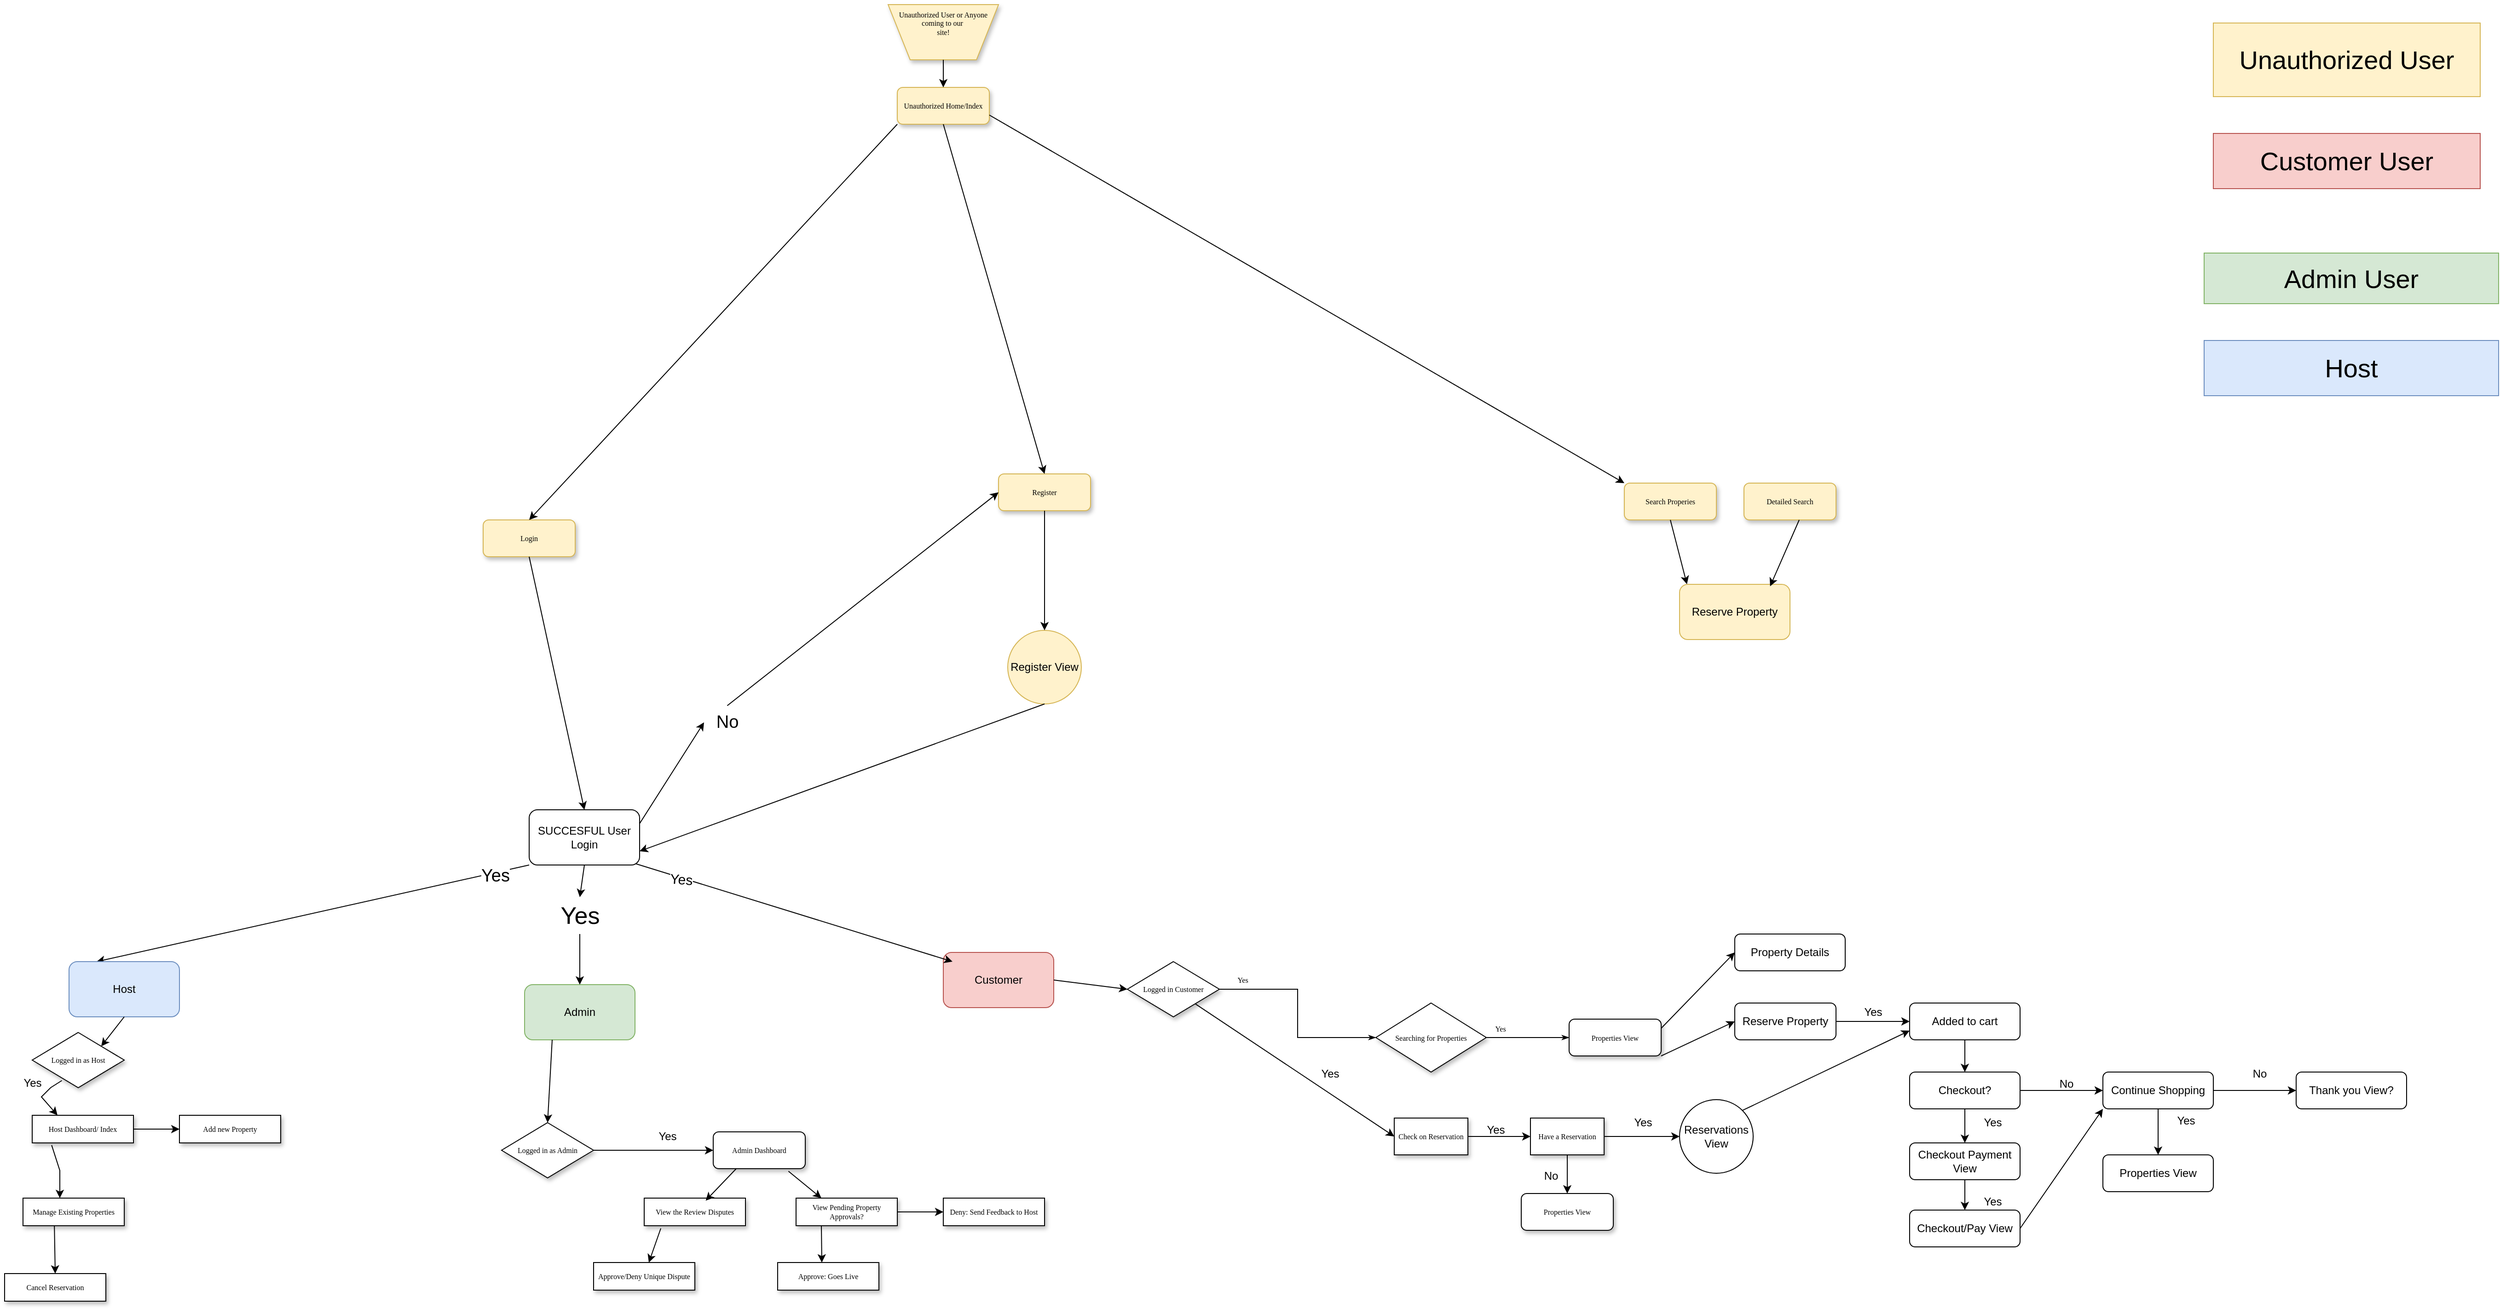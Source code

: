 <mxfile version="24.8.4">
  <diagram name="Page-1" id="edf60f1a-56cd-e834-aa8a-f176f3a09ee4">
    <mxGraphModel dx="1222" dy="705" grid="1" gridSize="10" guides="1" tooltips="1" connect="1" arrows="1" fold="1" page="1" pageScale="1" pageWidth="1100" pageHeight="850" background="#ffffff" math="0" shadow="0">
      <root>
        <mxCell id="0" />
        <mxCell id="1" parent="0" />
        <mxCell id="60e70716793133e9-2" value="Unauthorized User or Anyone coming to our&amp;nbsp;&lt;div&gt;site!&lt;div&gt;&lt;br&gt;&lt;/div&gt;&lt;div&gt;&lt;br&gt;&lt;/div&gt;&lt;/div&gt;" style="shape=trapezoid;whiteSpace=wrap;html=1;rounded=0;shadow=1;labelBackgroundColor=none;strokeWidth=1;fontFamily=Verdana;fontSize=8;align=center;flipV=1;fillColor=#fff2cc;strokeColor=#d6b656;" parent="1" vertex="1">
          <mxGeometry x="1050" y="60" width="120" height="60" as="geometry" />
        </mxCell>
        <mxCell id="60e70716793133e9-33" value="Yes" style="edgeStyle=orthogonalEdgeStyle;rounded=0;html=1;labelBackgroundColor=none;startSize=5;endArrow=classicThin;endFill=1;endSize=5;jettySize=auto;orthogonalLoop=1;strokeWidth=1;fontFamily=Verdana;fontSize=8" parent="1" source="60e70716793133e9-5" target="60e70716793133e9-7" edge="1">
          <mxGeometry x="-0.778" y="10" relative="1" as="geometry">
            <mxPoint as="offset" />
          </mxGeometry>
        </mxCell>
        <mxCell id="60e70716793133e9-5" value="Logged in Customer" style="rhombus;whiteSpace=wrap;html=1;rounded=0;shadow=1;labelBackgroundColor=none;strokeWidth=1;fontFamily=Verdana;fontSize=8;align=center;" parent="1" vertex="1">
          <mxGeometry x="1310" y="1100" width="100" height="60" as="geometry" />
        </mxCell>
        <mxCell id="60e70716793133e9-34" value="Yes" style="edgeStyle=orthogonalEdgeStyle;rounded=0;html=1;labelBackgroundColor=none;startSize=5;endArrow=classicThin;endFill=1;endSize=5;jettySize=auto;orthogonalLoop=1;strokeWidth=1;fontFamily=Verdana;fontSize=8" parent="1" source="60e70716793133e9-7" target="60e70716793133e9-8" edge="1">
          <mxGeometry x="-0.667" y="10" relative="1" as="geometry">
            <mxPoint as="offset" />
          </mxGeometry>
        </mxCell>
        <mxCell id="60e70716793133e9-7" value="Searching for Properties" style="rhombus;whiteSpace=wrap;html=1;rounded=0;shadow=1;labelBackgroundColor=none;strokeWidth=1;fontFamily=Verdana;fontSize=8;align=center;" parent="1" vertex="1">
          <mxGeometry x="1580" y="1145" width="120" height="75" as="geometry" />
        </mxCell>
        <mxCell id="60e70716793133e9-8" value="Properties View" style="rounded=1;whiteSpace=wrap;html=1;shadow=1;labelBackgroundColor=none;strokeWidth=1;fontFamily=Verdana;fontSize=8;align=center;" parent="1" vertex="1">
          <mxGeometry x="1790" y="1162.5" width="100" height="40" as="geometry" />
        </mxCell>
        <mxCell id="60e70716793133e9-10" value="Have a Reservation" style="whiteSpace=wrap;html=1;rounded=0;shadow=1;labelBackgroundColor=none;strokeWidth=1;fontFamily=Verdana;fontSize=8;align=center;" parent="1" vertex="1">
          <mxGeometry x="1748" y="1270" width="80" height="40" as="geometry" />
        </mxCell>
        <mxCell id="Z8Qo_mUcmgDimk4ZtV1X-5" value="Logged in as Admin" style="rhombus;whiteSpace=wrap;html=1;rounded=0;shadow=1;labelBackgroundColor=none;strokeWidth=1;fontFamily=Verdana;fontSize=8;align=center;" parent="1" vertex="1">
          <mxGeometry x="630" y="1275" width="100" height="60" as="geometry" />
        </mxCell>
        <mxCell id="Z8Qo_mUcmgDimk4ZtV1X-9" value="Yes" style="text;html=1;align=center;verticalAlign=middle;resizable=0;points=[];autosize=1;strokeColor=none;fillColor=none;" parent="1" vertex="1">
          <mxGeometry x="1850" y="1260" width="40" height="30" as="geometry" />
        </mxCell>
        <mxCell id="Z8Qo_mUcmgDimk4ZtV1X-17" value="Check on Reservation" style="whiteSpace=wrap;html=1;rounded=0;shadow=1;labelBackgroundColor=none;strokeWidth=1;fontFamily=Verdana;fontSize=8;align=center;" parent="1" vertex="1">
          <mxGeometry x="1600" y="1270" width="80" height="40" as="geometry" />
        </mxCell>
        <mxCell id="gYn13_rnFWAkC_ZhPSv--2" value="Logged in as Host" style="rhombus;whiteSpace=wrap;html=1;rounded=0;shadow=1;labelBackgroundColor=none;strokeWidth=1;fontFamily=Verdana;fontSize=8;align=center;" parent="1" vertex="1">
          <mxGeometry x="120" y="1177" width="100" height="60" as="geometry" />
        </mxCell>
        <mxCell id="gYn13_rnFWAkC_ZhPSv--5" value="View Pending Property Approvals?" style="whiteSpace=wrap;html=1;rounded=0;shadow=1;labelBackgroundColor=none;strokeWidth=1;fontFamily=Verdana;fontSize=8;align=center;" parent="1" vertex="1">
          <mxGeometry x="950" y="1357" width="110" height="30" as="geometry" />
        </mxCell>
        <mxCell id="gYn13_rnFWAkC_ZhPSv--6" value="View the Review Disputes" style="whiteSpace=wrap;html=1;rounded=0;shadow=1;labelBackgroundColor=none;strokeWidth=1;fontFamily=Verdana;fontSize=8;align=center;" parent="1" vertex="1">
          <mxGeometry x="785" y="1357" width="110" height="30" as="geometry" />
        </mxCell>
        <mxCell id="gYn13_rnFWAkC_ZhPSv--8" value="Unauthorized Home/Index" style="rounded=1;whiteSpace=wrap;html=1;shadow=1;labelBackgroundColor=none;strokeWidth=1;fontFamily=Verdana;fontSize=8;align=center;fillColor=#fff2cc;strokeColor=#d6b656;" parent="1" vertex="1">
          <mxGeometry x="1060" y="150" width="100" height="40" as="geometry" />
        </mxCell>
        <mxCell id="gYn13_rnFWAkC_ZhPSv--11" value="Yes" style="text;html=1;align=center;verticalAlign=middle;resizable=0;points=[];autosize=1;strokeColor=none;fillColor=none;" parent="1" vertex="1">
          <mxGeometry x="790" y="1275" width="40" height="30" as="geometry" />
        </mxCell>
        <mxCell id="gYn13_rnFWAkC_ZhPSv--12" value="" style="endArrow=classic;html=1;rounded=0;exitX=1;exitY=0.5;exitDx=0;exitDy=0;entryX=0;entryY=0.5;entryDx=0;entryDy=0;" parent="1" source="Z8Qo_mUcmgDimk4ZtV1X-5" target="gYn13_rnFWAkC_ZhPSv--13" edge="1">
          <mxGeometry width="50" height="50" relative="1" as="geometry">
            <mxPoint x="780" y="1297" as="sourcePoint" />
            <mxPoint x="850" y="1297" as="targetPoint" />
            <Array as="points" />
          </mxGeometry>
        </mxCell>
        <mxCell id="gYn13_rnFWAkC_ZhPSv--13" value="Admin Dashboard" style="rounded=1;whiteSpace=wrap;html=1;shadow=1;labelBackgroundColor=none;strokeWidth=1;fontFamily=Verdana;fontSize=8;align=center;" parent="1" vertex="1">
          <mxGeometry x="860" y="1285" width="100" height="40" as="geometry" />
        </mxCell>
        <mxCell id="gYn13_rnFWAkC_ZhPSv--15" value="" style="endArrow=classic;html=1;rounded=0;exitX=0.25;exitY=1;exitDx=0;exitDy=0;entryX=0.607;entryY=0.091;entryDx=0;entryDy=0;entryPerimeter=0;" parent="1" source="gYn13_rnFWAkC_ZhPSv--13" target="gYn13_rnFWAkC_ZhPSv--6" edge="1">
          <mxGeometry width="50" height="50" relative="1" as="geometry">
            <mxPoint x="920" y="1367" as="sourcePoint" />
            <mxPoint x="970" y="1317" as="targetPoint" />
          </mxGeometry>
        </mxCell>
        <mxCell id="gYn13_rnFWAkC_ZhPSv--17" value="" style="endArrow=classic;html=1;rounded=0;exitX=0.817;exitY=1.068;exitDx=0;exitDy=0;entryX=0.25;entryY=0;entryDx=0;entryDy=0;exitPerimeter=0;" parent="1" source="gYn13_rnFWAkC_ZhPSv--13" target="gYn13_rnFWAkC_ZhPSv--5" edge="1">
          <mxGeometry width="50" height="50" relative="1" as="geometry">
            <mxPoint x="933" y="1317" as="sourcePoint" />
            <mxPoint x="910" y="1360" as="targetPoint" />
          </mxGeometry>
        </mxCell>
        <mxCell id="gYn13_rnFWAkC_ZhPSv--18" value="" style="endArrow=classic;html=1;rounded=0;exitX=0.25;exitY=1;exitDx=0;exitDy=0;" parent="1" source="gYn13_rnFWAkC_ZhPSv--5" edge="1">
          <mxGeometry width="50" height="50" relative="1" as="geometry">
            <mxPoint x="870" y="1447" as="sourcePoint" />
            <mxPoint x="978" y="1427" as="targetPoint" />
          </mxGeometry>
        </mxCell>
        <mxCell id="gYn13_rnFWAkC_ZhPSv--19" value="Approve: Goes Live" style="whiteSpace=wrap;html=1;rounded=0;shadow=1;labelBackgroundColor=none;strokeWidth=1;fontFamily=Verdana;fontSize=8;align=center;" parent="1" vertex="1">
          <mxGeometry x="930" y="1427" width="110" height="30" as="geometry" />
        </mxCell>
        <mxCell id="gYn13_rnFWAkC_ZhPSv--20" value="" style="endArrow=classic;html=1;rounded=0;exitX=1;exitY=0.5;exitDx=0;exitDy=0;" parent="1" source="gYn13_rnFWAkC_ZhPSv--5" edge="1">
          <mxGeometry width="50" height="50" relative="1" as="geometry">
            <mxPoint x="988" y="1397" as="sourcePoint" />
            <mxPoint x="1110" y="1372" as="targetPoint" />
          </mxGeometry>
        </mxCell>
        <mxCell id="gYn13_rnFWAkC_ZhPSv--21" value="Deny: Send Feedback to Host" style="whiteSpace=wrap;html=1;rounded=0;shadow=1;labelBackgroundColor=none;strokeWidth=1;fontFamily=Verdana;fontSize=8;align=center;" parent="1" vertex="1">
          <mxGeometry x="1110" y="1357" width="110" height="30" as="geometry" />
        </mxCell>
        <mxCell id="gYn13_rnFWAkC_ZhPSv--23" value="" style="endArrow=classic;html=1;rounded=0;exitX=0.164;exitY=1.096;exitDx=0;exitDy=0;exitPerimeter=0;" parent="1" source="gYn13_rnFWAkC_ZhPSv--6" edge="1">
          <mxGeometry width="50" height="50" relative="1" as="geometry">
            <mxPoint x="790" y="1387" as="sourcePoint" />
            <mxPoint x="790" y="1427" as="targetPoint" />
          </mxGeometry>
        </mxCell>
        <mxCell id="gYn13_rnFWAkC_ZhPSv--24" value="Approve/Deny Unique Dispute" style="whiteSpace=wrap;html=1;rounded=0;shadow=1;labelBackgroundColor=none;strokeWidth=1;fontFamily=Verdana;fontSize=8;align=center;" parent="1" vertex="1">
          <mxGeometry x="730" y="1427" width="110" height="30" as="geometry" />
        </mxCell>
        <mxCell id="gYn13_rnFWAkC_ZhPSv--25" value="" style="endArrow=classic;html=1;rounded=0;entryX=0.25;entryY=0;entryDx=0;entryDy=0;exitX=0.322;exitY=0.871;exitDx=0;exitDy=0;exitPerimeter=0;" parent="1" source="gYn13_rnFWAkC_ZhPSv--2" target="gYn13_rnFWAkC_ZhPSv--26" edge="1">
          <mxGeometry width="50" height="50" relative="1" as="geometry">
            <mxPoint x="143" y="1217" as="sourcePoint" />
            <mxPoint x="120" y="1260" as="targetPoint" />
            <Array as="points">
              <mxPoint x="140" y="1237" />
              <mxPoint x="130" y="1247" />
            </Array>
          </mxGeometry>
        </mxCell>
        <mxCell id="gYn13_rnFWAkC_ZhPSv--26" value="Host Dashboard/ Index" style="whiteSpace=wrap;html=1;rounded=0;shadow=1;labelBackgroundColor=none;strokeWidth=1;fontFamily=Verdana;fontSize=8;align=center;" parent="1" vertex="1">
          <mxGeometry x="120" y="1267" width="110" height="30" as="geometry" />
        </mxCell>
        <mxCell id="gYn13_rnFWAkC_ZhPSv--27" value="Yes" style="text;html=1;align=center;verticalAlign=middle;resizable=0;points=[];autosize=1;strokeColor=none;fillColor=none;" parent="1" vertex="1">
          <mxGeometry x="100" y="1217" width="40" height="30" as="geometry" />
        </mxCell>
        <mxCell id="gYn13_rnFWAkC_ZhPSv--28" value="" style="endArrow=classic;html=1;rounded=0;exitX=1;exitY=0.5;exitDx=0;exitDy=0;" parent="1" source="gYn13_rnFWAkC_ZhPSv--26" edge="1">
          <mxGeometry width="50" height="50" relative="1" as="geometry">
            <mxPoint x="273" y="1260.5" as="sourcePoint" />
            <mxPoint x="280" y="1282" as="targetPoint" />
            <Array as="points">
              <mxPoint x="250" y="1282" />
            </Array>
          </mxGeometry>
        </mxCell>
        <mxCell id="gYn13_rnFWAkC_ZhPSv--29" value="Add new Property" style="whiteSpace=wrap;html=1;rounded=0;shadow=1;labelBackgroundColor=none;strokeWidth=1;fontFamily=Verdana;fontSize=8;align=center;" parent="1" vertex="1">
          <mxGeometry x="280" y="1267" width="110" height="30" as="geometry" />
        </mxCell>
        <mxCell id="gYn13_rnFWAkC_ZhPSv--31" value="" style="endArrow=classic;html=1;rounded=0;exitX=0.192;exitY=1.081;exitDx=0;exitDy=0;exitPerimeter=0;" parent="1" source="gYn13_rnFWAkC_ZhPSv--26" edge="1">
          <mxGeometry width="50" height="50" relative="1" as="geometry">
            <mxPoint x="145" y="1317" as="sourcePoint" />
            <mxPoint x="150" y="1357" as="targetPoint" />
            <Array as="points">
              <mxPoint x="150" y="1327" />
            </Array>
          </mxGeometry>
        </mxCell>
        <mxCell id="gYn13_rnFWAkC_ZhPSv--32" value="Manage Existing Properties" style="whiteSpace=wrap;html=1;rounded=0;shadow=1;labelBackgroundColor=none;strokeWidth=1;fontFamily=Verdana;fontSize=8;align=center;" parent="1" vertex="1">
          <mxGeometry x="110" y="1357" width="110" height="30" as="geometry" />
        </mxCell>
        <mxCell id="gYn13_rnFWAkC_ZhPSv--37" value="" style="endArrow=classic;html=1;rounded=0;exitX=0.31;exitY=1.018;exitDx=0;exitDy=0;exitPerimeter=0;entryX=0.5;entryY=0;entryDx=0;entryDy=0;" parent="1" source="gYn13_rnFWAkC_ZhPSv--32" target="gYn13_rnFWAkC_ZhPSv--38" edge="1">
          <mxGeometry width="50" height="50" relative="1" as="geometry">
            <mxPoint x="145" y="1397" as="sourcePoint" />
            <mxPoint x="140" y="1437" as="targetPoint" />
            <Array as="points" />
          </mxGeometry>
        </mxCell>
        <mxCell id="gYn13_rnFWAkC_ZhPSv--38" value="Cancel Reservation" style="whiteSpace=wrap;html=1;rounded=0;shadow=1;labelBackgroundColor=none;strokeWidth=1;fontFamily=Verdana;fontSize=8;align=center;" parent="1" vertex="1">
          <mxGeometry x="90" y="1439" width="110" height="30" as="geometry" />
        </mxCell>
        <mxCell id="gYn13_rnFWAkC_ZhPSv--40" value="" style="endArrow=classic;html=1;rounded=0;exitX=0.5;exitY=1;exitDx=0;exitDy=0;entryX=0.5;entryY=0;entryDx=0;entryDy=0;" parent="1" source="60e70716793133e9-2" target="gYn13_rnFWAkC_ZhPSv--8" edge="1">
          <mxGeometry width="50" height="50" relative="1" as="geometry">
            <mxPoint x="830" y="230" as="sourcePoint" />
            <mxPoint x="880" y="180" as="targetPoint" />
          </mxGeometry>
        </mxCell>
        <mxCell id="gYn13_rnFWAkC_ZhPSv--41" value="Login" style="rounded=1;whiteSpace=wrap;html=1;shadow=1;labelBackgroundColor=none;strokeWidth=1;fontFamily=Verdana;fontSize=8;align=center;fillColor=#fff2cc;strokeColor=#d6b656;" parent="1" vertex="1">
          <mxGeometry x="610" y="620" width="100" height="40" as="geometry" />
        </mxCell>
        <mxCell id="gYn13_rnFWAkC_ZhPSv--42" value="Search Properies" style="rounded=1;whiteSpace=wrap;html=1;shadow=1;labelBackgroundColor=none;strokeWidth=1;fontFamily=Verdana;fontSize=8;align=center;fillColor=#fff2cc;strokeColor=#d6b656;" parent="1" vertex="1">
          <mxGeometry x="1850" y="580" width="100" height="40" as="geometry" />
        </mxCell>
        <mxCell id="gYn13_rnFWAkC_ZhPSv--43" value="" style="endArrow=classic;html=1;rounded=0;entryX=0.25;entryY=0;entryDx=0;entryDy=0;exitX=0;exitY=1;exitDx=0;exitDy=0;" parent="1" source="gYn13_rnFWAkC_ZhPSv--106" target="gYn13_rnFWAkC_ZhPSv--44" edge="1">
          <mxGeometry width="50" height="50" relative="1" as="geometry">
            <mxPoint x="550" y="810" as="sourcePoint" />
            <mxPoint x="200" y="1090" as="targetPoint" />
          </mxGeometry>
        </mxCell>
        <mxCell id="gYn13_rnFWAkC_ZhPSv--111" value="&lt;font style=&quot;font-size: 19px;&quot;&gt;Yes&lt;/font&gt;" style="edgeLabel;html=1;align=center;verticalAlign=middle;resizable=0;points=[];" parent="gYn13_rnFWAkC_ZhPSv--43" vertex="1" connectable="0">
          <mxGeometry x="-0.84" y="3" relative="1" as="geometry">
            <mxPoint as="offset" />
          </mxGeometry>
        </mxCell>
        <mxCell id="gYn13_rnFWAkC_ZhPSv--44" value="Host" style="rounded=1;whiteSpace=wrap;html=1;fillColor=#dae8fc;strokeColor=#6c8ebf;" parent="1" vertex="1">
          <mxGeometry x="160" y="1100" width="120" height="60" as="geometry" />
        </mxCell>
        <mxCell id="gYn13_rnFWAkC_ZhPSv--45" value="Admin" style="rounded=1;whiteSpace=wrap;html=1;fillColor=#d5e8d4;strokeColor=#82b366;" parent="1" vertex="1">
          <mxGeometry x="655" y="1125" width="120" height="60" as="geometry" />
        </mxCell>
        <mxCell id="gYn13_rnFWAkC_ZhPSv--46" value="Customer" style="rounded=1;whiteSpace=wrap;html=1;fillColor=#f8cecc;strokeColor=#b85450;" parent="1" vertex="1">
          <mxGeometry x="1110" y="1090" width="120" height="60" as="geometry" />
        </mxCell>
        <mxCell id="gYn13_rnFWAkC_ZhPSv--48" value="Register" style="rounded=1;whiteSpace=wrap;html=1;shadow=1;labelBackgroundColor=none;strokeWidth=1;fontFamily=Verdana;fontSize=8;align=center;fillColor=#fff2cc;strokeColor=#d6b656;" parent="1" vertex="1">
          <mxGeometry x="1170" y="570" width="100" height="40" as="geometry" />
        </mxCell>
        <mxCell id="gYn13_rnFWAkC_ZhPSv--49" value="" style="endArrow=classic;html=1;rounded=0;exitX=0.5;exitY=1;exitDx=0;exitDy=0;entryX=0.5;entryY=0;entryDx=0;entryDy=0;" parent="1" source="gYn13_rnFWAkC_ZhPSv--108" target="gYn13_rnFWAkC_ZhPSv--45" edge="1">
          <mxGeometry width="50" height="50" relative="1" as="geometry">
            <mxPoint x="650" y="870" as="sourcePoint" />
            <mxPoint x="260" y="1090" as="targetPoint" />
          </mxGeometry>
        </mxCell>
        <mxCell id="gYn13_rnFWAkC_ZhPSv--50" value="" style="endArrow=classic;html=1;rounded=0;exitX=0.968;exitY=0.979;exitDx=0;exitDy=0;entryX=0;entryY=0;entryDx=0;entryDy=0;exitPerimeter=0;" parent="1" source="gYn13_rnFWAkC_ZhPSv--106" edge="1">
          <mxGeometry width="50" height="50" relative="1" as="geometry">
            <mxPoint x="670" y="910" as="sourcePoint" />
            <mxPoint x="1120" y="1100" as="targetPoint" />
          </mxGeometry>
        </mxCell>
        <mxCell id="gYn13_rnFWAkC_ZhPSv--112" value="Yes" style="edgeLabel;html=1;align=center;verticalAlign=middle;resizable=0;points=[];rotation=4;arcSize=12;fontSize=15;" parent="gYn13_rnFWAkC_ZhPSv--50" vertex="1" connectable="0">
          <mxGeometry x="-0.712" y="-2" relative="1" as="geometry">
            <mxPoint y="-1" as="offset" />
          </mxGeometry>
        </mxCell>
        <mxCell id="gYn13_rnFWAkC_ZhPSv--60" value="" style="endArrow=classic;html=1;rounded=0;exitX=0;exitY=1;exitDx=0;exitDy=0;entryX=0.5;entryY=0;entryDx=0;entryDy=0;" parent="1" source="gYn13_rnFWAkC_ZhPSv--8" target="gYn13_rnFWAkC_ZhPSv--41" edge="1">
          <mxGeometry width="50" height="50" relative="1" as="geometry">
            <mxPoint x="1050" y="720" as="sourcePoint" />
            <mxPoint x="600" y="760" as="targetPoint" />
          </mxGeometry>
        </mxCell>
        <mxCell id="gYn13_rnFWAkC_ZhPSv--61" value="" style="endArrow=classic;html=1;rounded=0;exitX=0.5;exitY=1;exitDx=0;exitDy=0;entryX=0.5;entryY=0;entryDx=0;entryDy=0;" parent="1" source="gYn13_rnFWAkC_ZhPSv--8" target="gYn13_rnFWAkC_ZhPSv--48" edge="1">
          <mxGeometry width="50" height="50" relative="1" as="geometry">
            <mxPoint x="1050" y="720" as="sourcePoint" />
            <mxPoint x="1100" y="670" as="targetPoint" />
          </mxGeometry>
        </mxCell>
        <mxCell id="gYn13_rnFWAkC_ZhPSv--62" value="" style="endArrow=classic;html=1;rounded=0;exitX=1;exitY=0.75;exitDx=0;exitDy=0;entryX=0;entryY=0;entryDx=0;entryDy=0;" parent="1" source="gYn13_rnFWAkC_ZhPSv--8" target="gYn13_rnFWAkC_ZhPSv--42" edge="1">
          <mxGeometry width="50" height="50" relative="1" as="geometry">
            <mxPoint x="1050" y="720" as="sourcePoint" />
            <mxPoint x="1100" y="670" as="targetPoint" />
          </mxGeometry>
        </mxCell>
        <mxCell id="gYn13_rnFWAkC_ZhPSv--63" value="" style="endArrow=classic;html=1;rounded=0;exitX=0.5;exitY=1;exitDx=0;exitDy=0;entryX=1;entryY=0;entryDx=0;entryDy=0;" parent="1" source="gYn13_rnFWAkC_ZhPSv--44" target="gYn13_rnFWAkC_ZhPSv--2" edge="1">
          <mxGeometry width="50" height="50" relative="1" as="geometry">
            <mxPoint x="220" y="1170" as="sourcePoint" />
            <mxPoint x="356.2" y="1217" as="targetPoint" />
          </mxGeometry>
        </mxCell>
        <mxCell id="gYn13_rnFWAkC_ZhPSv--64" value="" style="endArrow=classic;html=1;rounded=0;exitX=0.25;exitY=1;exitDx=0;exitDy=0;entryX=0.5;entryY=0;entryDx=0;entryDy=0;" parent="1" source="gYn13_rnFWAkC_ZhPSv--45" target="Z8Qo_mUcmgDimk4ZtV1X-5" edge="1">
          <mxGeometry width="50" height="50" relative="1" as="geometry">
            <mxPoint x="370" y="1280" as="sourcePoint" />
            <mxPoint x="420" y="1230" as="targetPoint" />
          </mxGeometry>
        </mxCell>
        <mxCell id="gYn13_rnFWAkC_ZhPSv--65" value="" style="endArrow=classic;html=1;rounded=0;exitX=1;exitY=0.5;exitDx=0;exitDy=0;entryX=0;entryY=0.5;entryDx=0;entryDy=0;" parent="1" source="gYn13_rnFWAkC_ZhPSv--46" target="60e70716793133e9-5" edge="1">
          <mxGeometry width="50" height="50" relative="1" as="geometry">
            <mxPoint x="1610" y="1220" as="sourcePoint" />
            <mxPoint x="1660" y="1170" as="targetPoint" />
          </mxGeometry>
        </mxCell>
        <mxCell id="gYn13_rnFWAkC_ZhPSv--66" value="" style="endArrow=classic;html=1;rounded=0;entryX=0;entryY=0.5;entryDx=0;entryDy=0;" parent="1" source="60e70716793133e9-5" target="Z8Qo_mUcmgDimk4ZtV1X-17" edge="1">
          <mxGeometry width="50" height="50" relative="1" as="geometry">
            <mxPoint x="1530" y="1240" as="sourcePoint" />
            <mxPoint x="1580" y="1190" as="targetPoint" />
          </mxGeometry>
        </mxCell>
        <mxCell id="gYn13_rnFWAkC_ZhPSv--67" value="" style="endArrow=classic;html=1;rounded=0;exitX=1;exitY=0.5;exitDx=0;exitDy=0;entryX=0;entryY=0.5;entryDx=0;entryDy=0;" parent="1" source="Z8Qo_mUcmgDimk4ZtV1X-17" target="60e70716793133e9-10" edge="1">
          <mxGeometry width="50" height="50" relative="1" as="geometry">
            <mxPoint x="1530" y="1240" as="sourcePoint" />
            <mxPoint x="1580" y="1190" as="targetPoint" />
          </mxGeometry>
        </mxCell>
        <mxCell id="gYn13_rnFWAkC_ZhPSv--68" value="Register View" style="ellipse;whiteSpace=wrap;html=1;aspect=fixed;fillColor=#fff2cc;strokeColor=#d6b656;" parent="1" vertex="1">
          <mxGeometry x="1180" y="740" width="80" height="80" as="geometry" />
        </mxCell>
        <mxCell id="gYn13_rnFWAkC_ZhPSv--69" value="" style="endArrow=classic;html=1;rounded=0;exitX=0.5;exitY=1;exitDx=0;exitDy=0;" parent="1" source="gYn13_rnFWAkC_ZhPSv--48" target="gYn13_rnFWAkC_ZhPSv--68" edge="1">
          <mxGeometry width="50" height="50" relative="1" as="geometry">
            <mxPoint x="1260" y="700" as="sourcePoint" />
            <mxPoint x="1310" y="650" as="targetPoint" />
          </mxGeometry>
        </mxCell>
        <mxCell id="gYn13_rnFWAkC_ZhPSv--70" value="Detailed Search" style="rounded=1;whiteSpace=wrap;html=1;shadow=1;labelBackgroundColor=none;strokeWidth=1;fontFamily=Verdana;fontSize=8;align=center;fillColor=#fff2cc;strokeColor=#d6b656;" parent="1" vertex="1">
          <mxGeometry x="1980" y="580" width="100" height="40" as="geometry" />
        </mxCell>
        <mxCell id="gYn13_rnFWAkC_ZhPSv--71" value="Reserve Property" style="rounded=1;whiteSpace=wrap;html=1;fillColor=#fff2cc;strokeColor=#d6b656;" parent="1" vertex="1">
          <mxGeometry x="1910" y="690" width="120" height="60" as="geometry" />
        </mxCell>
        <mxCell id="gYn13_rnFWAkC_ZhPSv--72" value="Reservations View" style="ellipse;whiteSpace=wrap;html=1;aspect=fixed;" parent="1" vertex="1">
          <mxGeometry x="1910" y="1250" width="80" height="80" as="geometry" />
        </mxCell>
        <mxCell id="gYn13_rnFWAkC_ZhPSv--73" value="" style="endArrow=classic;html=1;rounded=0;exitX=1;exitY=0.5;exitDx=0;exitDy=0;entryX=0;entryY=0.5;entryDx=0;entryDy=0;" parent="1" source="60e70716793133e9-10" target="gYn13_rnFWAkC_ZhPSv--72" edge="1">
          <mxGeometry width="50" height="50" relative="1" as="geometry">
            <mxPoint x="1650" y="1260" as="sourcePoint" />
            <mxPoint x="1760" y="1220" as="targetPoint" />
          </mxGeometry>
        </mxCell>
        <mxCell id="gYn13_rnFWAkC_ZhPSv--75" value="Property Details" style="rounded=1;whiteSpace=wrap;html=1;" parent="1" vertex="1">
          <mxGeometry x="1970" y="1070" width="120" height="40" as="geometry" />
        </mxCell>
        <mxCell id="gYn13_rnFWAkC_ZhPSv--76" value="Reserve Property" style="rounded=1;whiteSpace=wrap;html=1;" parent="1" vertex="1">
          <mxGeometry x="1970" y="1145" width="110" height="40" as="geometry" />
        </mxCell>
        <mxCell id="gYn13_rnFWAkC_ZhPSv--77" value="" style="endArrow=classic;html=1;rounded=0;exitX=1;exitY=0.25;exitDx=0;exitDy=0;entryX=0;entryY=0.5;entryDx=0;entryDy=0;" parent="1" source="60e70716793133e9-8" target="gYn13_rnFWAkC_ZhPSv--75" edge="1">
          <mxGeometry width="50" height="50" relative="1" as="geometry">
            <mxPoint x="1890" y="1177" as="sourcePoint" />
            <mxPoint x="1940" y="1127" as="targetPoint" />
          </mxGeometry>
        </mxCell>
        <mxCell id="gYn13_rnFWAkC_ZhPSv--78" value="" style="endArrow=classic;html=1;rounded=0;exitX=1;exitY=1;exitDx=0;exitDy=0;entryX=0;entryY=0.5;entryDx=0;entryDy=0;" parent="1" source="60e70716793133e9-8" target="gYn13_rnFWAkC_ZhPSv--76" edge="1">
          <mxGeometry width="50" height="50" relative="1" as="geometry">
            <mxPoint x="1930" y="1260" as="sourcePoint" />
            <mxPoint x="1980" y="1210" as="targetPoint" />
          </mxGeometry>
        </mxCell>
        <mxCell id="gYn13_rnFWAkC_ZhPSv--81" value="Added to cart" style="rounded=1;whiteSpace=wrap;html=1;" parent="1" vertex="1">
          <mxGeometry x="2160" y="1145" width="120" height="40" as="geometry" />
        </mxCell>
        <mxCell id="gYn13_rnFWAkC_ZhPSv--82" value="Yes" style="text;html=1;align=center;verticalAlign=middle;resizable=0;points=[];autosize=1;strokeColor=none;fillColor=none;" parent="1" vertex="1">
          <mxGeometry x="2100" y="1140" width="40" height="30" as="geometry" />
        </mxCell>
        <mxCell id="gYn13_rnFWAkC_ZhPSv--85" value="" style="endArrow=classic;html=1;rounded=0;exitX=1;exitY=0.5;exitDx=0;exitDy=0;entryX=0;entryY=0.5;entryDx=0;entryDy=0;" parent="1" source="gYn13_rnFWAkC_ZhPSv--76" target="gYn13_rnFWAkC_ZhPSv--81" edge="1">
          <mxGeometry width="50" height="50" relative="1" as="geometry">
            <mxPoint x="2160" y="1230" as="sourcePoint" />
            <mxPoint x="2210" y="1180" as="targetPoint" />
          </mxGeometry>
        </mxCell>
        <mxCell id="gYn13_rnFWAkC_ZhPSv--86" value="" style="endArrow=classic;html=1;rounded=0;exitX=0.5;exitY=1;exitDx=0;exitDy=0;entryX=0.5;entryY=0;entryDx=0;entryDy=0;" parent="1" source="gYn13_rnFWAkC_ZhPSv--81" target="gYn13_rnFWAkC_ZhPSv--87" edge="1">
          <mxGeometry width="50" height="50" relative="1" as="geometry">
            <mxPoint x="2320" y="1170" as="sourcePoint" />
            <mxPoint x="2340" y="1165" as="targetPoint" />
          </mxGeometry>
        </mxCell>
        <mxCell id="gYn13_rnFWAkC_ZhPSv--87" value="Checkout?" style="rounded=1;whiteSpace=wrap;html=1;" parent="1" vertex="1">
          <mxGeometry x="2160" y="1220" width="120" height="40" as="geometry" />
        </mxCell>
        <mxCell id="gYn13_rnFWAkC_ZhPSv--88" value="Checkout Payment View" style="rounded=1;whiteSpace=wrap;html=1;" parent="1" vertex="1">
          <mxGeometry x="2160" y="1297" width="120" height="40" as="geometry" />
        </mxCell>
        <mxCell id="gYn13_rnFWAkC_ZhPSv--89" value="No" style="text;html=1;align=center;verticalAlign=middle;resizable=0;points=[];autosize=1;strokeColor=none;fillColor=none;" parent="1" vertex="1">
          <mxGeometry x="2310" y="1218" width="40" height="30" as="geometry" />
        </mxCell>
        <mxCell id="gYn13_rnFWAkC_ZhPSv--90" value="Continue Shopping" style="rounded=1;whiteSpace=wrap;html=1;" parent="1" vertex="1">
          <mxGeometry x="2370" y="1220" width="120" height="40" as="geometry" />
        </mxCell>
        <mxCell id="gYn13_rnFWAkC_ZhPSv--91" value="Yes" style="text;html=1;align=center;verticalAlign=middle;resizable=0;points=[];autosize=1;strokeColor=none;fillColor=none;" parent="1" vertex="1">
          <mxGeometry x="2230" y="1260" width="40" height="30" as="geometry" />
        </mxCell>
        <mxCell id="gYn13_rnFWAkC_ZhPSv--92" value="Yes" style="text;html=1;align=center;verticalAlign=middle;resizable=0;points=[];autosize=1;strokeColor=none;fillColor=none;" parent="1" vertex="1">
          <mxGeometry x="2440" y="1258" width="40" height="30" as="geometry" />
        </mxCell>
        <mxCell id="gYn13_rnFWAkC_ZhPSv--93" value="Properties View" style="rounded=1;whiteSpace=wrap;html=1;" parent="1" vertex="1">
          <mxGeometry x="2370" y="1310" width="120" height="40" as="geometry" />
        </mxCell>
        <mxCell id="gYn13_rnFWAkC_ZhPSv--94" value="" style="endArrow=classic;html=1;rounded=0;exitX=0.5;exitY=1;exitDx=0;exitDy=0;entryX=0.5;entryY=0;entryDx=0;entryDy=0;" parent="1" source="gYn13_rnFWAkC_ZhPSv--90" target="gYn13_rnFWAkC_ZhPSv--93" edge="1">
          <mxGeometry width="50" height="50" relative="1" as="geometry">
            <mxPoint x="2330" y="1320" as="sourcePoint" />
            <mxPoint x="2380" y="1270" as="targetPoint" />
          </mxGeometry>
        </mxCell>
        <mxCell id="gYn13_rnFWAkC_ZhPSv--95" value="No" style="text;html=1;align=center;verticalAlign=middle;resizable=0;points=[];autosize=1;strokeColor=none;fillColor=none;" parent="1" vertex="1">
          <mxGeometry x="2520" y="1207" width="40" height="30" as="geometry" />
        </mxCell>
        <mxCell id="gYn13_rnFWAkC_ZhPSv--96" value="Thank you View?" style="rounded=1;whiteSpace=wrap;html=1;" parent="1" vertex="1">
          <mxGeometry x="2580" y="1220" width="120" height="40" as="geometry" />
        </mxCell>
        <mxCell id="gYn13_rnFWAkC_ZhPSv--97" value="" style="endArrow=classic;html=1;rounded=0;exitX=1;exitY=0.5;exitDx=0;exitDy=0;entryX=0;entryY=0.5;entryDx=0;entryDy=0;" parent="1" source="gYn13_rnFWAkC_ZhPSv--90" target="gYn13_rnFWAkC_ZhPSv--96" edge="1">
          <mxGeometry width="50" height="50" relative="1" as="geometry">
            <mxPoint x="2490" y="1320" as="sourcePoint" />
            <mxPoint x="2540" y="1270" as="targetPoint" />
          </mxGeometry>
        </mxCell>
        <mxCell id="gYn13_rnFWAkC_ZhPSv--98" value="" style="endArrow=classic;html=1;rounded=0;exitX=1;exitY=0.5;exitDx=0;exitDy=0;entryX=0;entryY=0.5;entryDx=0;entryDy=0;" parent="1" source="gYn13_rnFWAkC_ZhPSv--87" target="gYn13_rnFWAkC_ZhPSv--90" edge="1">
          <mxGeometry width="50" height="50" relative="1" as="geometry">
            <mxPoint x="2300" y="1320" as="sourcePoint" />
            <mxPoint x="2350" y="1270" as="targetPoint" />
          </mxGeometry>
        </mxCell>
        <mxCell id="gYn13_rnFWAkC_ZhPSv--99" value="" style="endArrow=classic;html=1;rounded=0;exitX=0.5;exitY=1;exitDx=0;exitDy=0;entryX=0.5;entryY=0;entryDx=0;entryDy=0;" parent="1" source="gYn13_rnFWAkC_ZhPSv--87" target="gYn13_rnFWAkC_ZhPSv--88" edge="1">
          <mxGeometry width="50" height="50" relative="1" as="geometry">
            <mxPoint x="2300" y="1320" as="sourcePoint" />
            <mxPoint x="2350" y="1270" as="targetPoint" />
          </mxGeometry>
        </mxCell>
        <mxCell id="gYn13_rnFWAkC_ZhPSv--102" value="Checkout/Pay View" style="rounded=1;whiteSpace=wrap;html=1;" parent="1" vertex="1">
          <mxGeometry x="2160" y="1370" width="120" height="40" as="geometry" />
        </mxCell>
        <mxCell id="gYn13_rnFWAkC_ZhPSv--103" value="" style="endArrow=classic;html=1;rounded=0;exitX=0.5;exitY=1;exitDx=0;exitDy=0;entryX=0.5;entryY=0;entryDx=0;entryDy=0;" parent="1" source="gYn13_rnFWAkC_ZhPSv--88" target="gYn13_rnFWAkC_ZhPSv--102" edge="1">
          <mxGeometry width="50" height="50" relative="1" as="geometry">
            <mxPoint x="2440" y="1270" as="sourcePoint" />
            <mxPoint x="2440" y="1320" as="targetPoint" />
          </mxGeometry>
        </mxCell>
        <mxCell id="gYn13_rnFWAkC_ZhPSv--104" value="Yes" style="text;html=1;align=center;verticalAlign=middle;resizable=0;points=[];autosize=1;strokeColor=none;fillColor=none;" parent="1" vertex="1">
          <mxGeometry x="2230" y="1346" width="40" height="30" as="geometry" />
        </mxCell>
        <mxCell id="gYn13_rnFWAkC_ZhPSv--105" value="" style="endArrow=classic;html=1;rounded=0;exitX=1;exitY=0.5;exitDx=0;exitDy=0;entryX=0;entryY=1;entryDx=0;entryDy=0;" parent="1" source="gYn13_rnFWAkC_ZhPSv--102" target="gYn13_rnFWAkC_ZhPSv--90" edge="1">
          <mxGeometry width="50" height="50" relative="1" as="geometry">
            <mxPoint x="2370" y="1370" as="sourcePoint" />
            <mxPoint x="2420" y="1320" as="targetPoint" />
          </mxGeometry>
        </mxCell>
        <mxCell id="gYn13_rnFWAkC_ZhPSv--106" value="SUCCESFUL User Login" style="rounded=1;whiteSpace=wrap;html=1;" parent="1" vertex="1">
          <mxGeometry x="660" y="935" width="120" height="60" as="geometry" />
        </mxCell>
        <mxCell id="gYn13_rnFWAkC_ZhPSv--107" value="" style="endArrow=classic;html=1;rounded=0;exitX=0.5;exitY=1;exitDx=0;exitDy=0;entryX=0.5;entryY=0;entryDx=0;entryDy=0;" parent="1" source="gYn13_rnFWAkC_ZhPSv--41" target="gYn13_rnFWAkC_ZhPSv--106" edge="1">
          <mxGeometry width="50" height="50" relative="1" as="geometry">
            <mxPoint x="770" y="980" as="sourcePoint" />
            <mxPoint x="820" y="930" as="targetPoint" />
          </mxGeometry>
        </mxCell>
        <mxCell id="gYn13_rnFWAkC_ZhPSv--109" value="" style="endArrow=classic;html=1;rounded=0;exitX=0.5;exitY=1;exitDx=0;exitDy=0;entryX=0.5;entryY=0;entryDx=0;entryDy=0;" parent="1" source="gYn13_rnFWAkC_ZhPSv--106" target="gYn13_rnFWAkC_ZhPSv--108" edge="1">
          <mxGeometry width="50" height="50" relative="1" as="geometry">
            <mxPoint x="600" y="900" as="sourcePoint" />
            <mxPoint x="660" y="1070" as="targetPoint" />
          </mxGeometry>
        </mxCell>
        <mxCell id="gYn13_rnFWAkC_ZhPSv--108" value="&lt;font style=&quot;font-size: 26px;&quot;&gt;Yes&lt;/font&gt;" style="text;html=1;align=center;verticalAlign=middle;resizable=0;points=[];autosize=1;strokeColor=none;fillColor=none;" parent="1" vertex="1">
          <mxGeometry x="680" y="1030" width="70" height="40" as="geometry" />
        </mxCell>
        <mxCell id="gYn13_rnFWAkC_ZhPSv--114" value="" style="endArrow=classic;html=1;rounded=0;entryX=0;entryY=0.5;entryDx=0;entryDy=0;exitX=0.504;exitY=0.047;exitDx=0;exitDy=0;exitPerimeter=0;" parent="1" source="gYn13_rnFWAkC_ZhPSv--113" target="gYn13_rnFWAkC_ZhPSv--48" edge="1">
          <mxGeometry width="50" height="50" relative="1" as="geometry">
            <mxPoint x="750" y="830" as="sourcePoint" />
            <mxPoint x="770" y="850" as="targetPoint" />
            <Array as="points" />
          </mxGeometry>
        </mxCell>
        <mxCell id="gYn13_rnFWAkC_ZhPSv--115" value="" style="endArrow=classic;html=1;rounded=0;exitX=1;exitY=0.25;exitDx=0;exitDy=0;entryX=0;entryY=0.5;entryDx=0;entryDy=0;" parent="1" source="gYn13_rnFWAkC_ZhPSv--106" target="gYn13_rnFWAkC_ZhPSv--113" edge="1">
          <mxGeometry width="50" height="50" relative="1" as="geometry">
            <mxPoint x="660" y="855" as="sourcePoint" />
            <mxPoint x="1170" y="590" as="targetPoint" />
          </mxGeometry>
        </mxCell>
        <mxCell id="gYn13_rnFWAkC_ZhPSv--113" value="&lt;font style=&quot;font-size: 19px;&quot;&gt;No&lt;/font&gt;" style="text;html=1;align=center;verticalAlign=middle;resizable=0;points=[];autosize=1;strokeColor=none;fillColor=none;strokeWidth=3;" parent="1" vertex="1">
          <mxGeometry x="850" y="820" width="50" height="40" as="geometry" />
        </mxCell>
        <mxCell id="gYn13_rnFWAkC_ZhPSv--116" value="" style="endArrow=classic;html=1;rounded=0;exitX=0.5;exitY=1;exitDx=0;exitDy=0;entryX=0.067;entryY=-0.002;entryDx=0;entryDy=0;entryPerimeter=0;" parent="1" source="gYn13_rnFWAkC_ZhPSv--42" target="gYn13_rnFWAkC_ZhPSv--71" edge="1">
          <mxGeometry width="50" height="50" relative="1" as="geometry">
            <mxPoint x="1920" y="750" as="sourcePoint" />
            <mxPoint x="1960" y="690" as="targetPoint" />
          </mxGeometry>
        </mxCell>
        <mxCell id="gYn13_rnFWAkC_ZhPSv--117" value="" style="endArrow=classic;html=1;rounded=0;exitX=0.6;exitY=1;exitDx=0;exitDy=0;exitPerimeter=0;entryX=0.82;entryY=0.035;entryDx=0;entryDy=0;entryPerimeter=0;" parent="1" source="gYn13_rnFWAkC_ZhPSv--70" target="gYn13_rnFWAkC_ZhPSv--71" edge="1">
          <mxGeometry width="50" height="50" relative="1" as="geometry">
            <mxPoint x="1920" y="750" as="sourcePoint" />
            <mxPoint x="1970" y="700" as="targetPoint" />
          </mxGeometry>
        </mxCell>
        <mxCell id="gYn13_rnFWAkC_ZhPSv--121" value="" style="endArrow=classic;html=1;rounded=0;exitX=1;exitY=0;exitDx=0;exitDy=0;entryX=0;entryY=0.75;entryDx=0;entryDy=0;" parent="1" source="gYn13_rnFWAkC_ZhPSv--72" target="gYn13_rnFWAkC_ZhPSv--81" edge="1">
          <mxGeometry width="50" height="50" relative="1" as="geometry">
            <mxPoint x="1870" y="1250" as="sourcePoint" />
            <mxPoint x="1920" y="1200" as="targetPoint" />
          </mxGeometry>
        </mxCell>
        <mxCell id="gYn13_rnFWAkC_ZhPSv--122" value="No" style="text;html=1;align=center;verticalAlign=middle;resizable=0;points=[];autosize=1;strokeColor=none;fillColor=none;" parent="1" vertex="1">
          <mxGeometry x="1750" y="1318" width="40" height="30" as="geometry" />
        </mxCell>
        <mxCell id="gYn13_rnFWAkC_ZhPSv--123" value="Properties View" style="rounded=1;whiteSpace=wrap;html=1;shadow=1;labelBackgroundColor=none;strokeWidth=1;fontFamily=Verdana;fontSize=8;align=center;" parent="1" vertex="1">
          <mxGeometry x="1738" y="1352" width="100" height="40" as="geometry" />
        </mxCell>
        <mxCell id="gYn13_rnFWAkC_ZhPSv--124" value="" style="endArrow=classic;html=1;rounded=0;exitX=0.5;exitY=1;exitDx=0;exitDy=0;" parent="1" source="60e70716793133e9-10" target="gYn13_rnFWAkC_ZhPSv--123" edge="1">
          <mxGeometry width="50" height="50" relative="1" as="geometry">
            <mxPoint x="1800" y="1310" as="sourcePoint" />
            <mxPoint x="1850" y="1260" as="targetPoint" />
          </mxGeometry>
        </mxCell>
        <mxCell id="gYn13_rnFWAkC_ZhPSv--125" value="Yes" style="text;html=1;align=center;verticalAlign=middle;resizable=0;points=[];autosize=1;strokeColor=none;fillColor=none;" parent="1" vertex="1">
          <mxGeometry x="1690" y="1268" width="40" height="30" as="geometry" />
        </mxCell>
        <mxCell id="gYn13_rnFWAkC_ZhPSv--126" value="" style="endArrow=classic;html=1;rounded=0;exitX=0.5;exitY=1;exitDx=0;exitDy=0;entryX=1;entryY=0.75;entryDx=0;entryDy=0;" parent="1" source="gYn13_rnFWAkC_ZhPSv--68" target="gYn13_rnFWAkC_ZhPSv--106" edge="1">
          <mxGeometry width="50" height="50" relative="1" as="geometry">
            <mxPoint x="810" y="1010" as="sourcePoint" />
            <mxPoint x="860" y="960" as="targetPoint" />
          </mxGeometry>
        </mxCell>
        <mxCell id="gYn13_rnFWAkC_ZhPSv--136" value="&lt;font style=&quot;font-size: 28px;&quot;&gt;Unauthorized User&lt;/font&gt;" style="rounded=0;whiteSpace=wrap;html=1;fillColor=#fff2cc;strokeColor=#d6b656;" parent="1" vertex="1">
          <mxGeometry x="2490" y="80" width="290" height="80" as="geometry" />
        </mxCell>
        <mxCell id="gYn13_rnFWAkC_ZhPSv--137" value="&lt;font style=&quot;font-size: 28px;&quot;&gt;Customer User&lt;/font&gt;" style="rounded=0;whiteSpace=wrap;html=1;fillColor=#f8cecc;strokeColor=#b85450;" parent="1" vertex="1">
          <mxGeometry x="2490" y="200" width="290" height="60" as="geometry" />
        </mxCell>
        <mxCell id="gYn13_rnFWAkC_ZhPSv--138" value="&lt;span style=&quot;font-size: 28px;&quot;&gt;Admin User&lt;/span&gt;" style="rounded=0;whiteSpace=wrap;html=1;fillColor=#d5e8d4;strokeColor=#82b366;" parent="1" vertex="1">
          <mxGeometry x="2480" y="330" width="320" height="55" as="geometry" />
        </mxCell>
        <mxCell id="gYn13_rnFWAkC_ZhPSv--139" value="&lt;span style=&quot;font-size: 28px;&quot;&gt;Host&lt;/span&gt;" style="rounded=0;whiteSpace=wrap;html=1;fillColor=#dae8fc;strokeColor=#6c8ebf;" parent="1" vertex="1">
          <mxGeometry x="2480" y="425" width="320" height="60" as="geometry" />
        </mxCell>
        <mxCell id="fRhte83UtmDvdU7O5lQr-1" value="Yes" style="text;html=1;align=center;verticalAlign=middle;resizable=0;points=[];autosize=1;strokeColor=none;fillColor=none;" vertex="1" parent="1">
          <mxGeometry x="1510" y="1207" width="40" height="30" as="geometry" />
        </mxCell>
      </root>
    </mxGraphModel>
  </diagram>
</mxfile>
